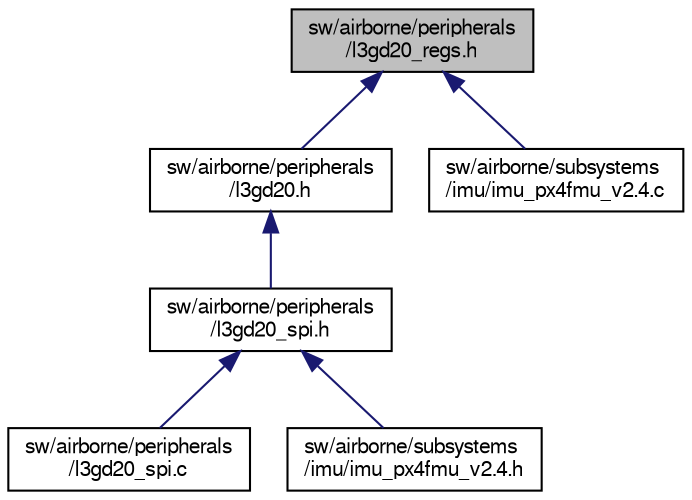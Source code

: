 digraph "sw/airborne/peripherals/l3gd20_regs.h"
{
  edge [fontname="FreeSans",fontsize="10",labelfontname="FreeSans",labelfontsize="10"];
  node [fontname="FreeSans",fontsize="10",shape=record];
  Node1 [label="sw/airborne/peripherals\l/l3gd20_regs.h",height=0.2,width=0.4,color="black", fillcolor="grey75", style="filled", fontcolor="black"];
  Node1 -> Node2 [dir="back",color="midnightblue",fontsize="10",style="solid",fontname="FreeSans"];
  Node2 [label="sw/airborne/peripherals\l/l3gd20.h",height=0.2,width=0.4,color="black", fillcolor="white", style="filled",URL="$l3gd20_8h.html",tooltip="ST L3GD20 3-axis gyroscope driver common interface (I2C and SPI). "];
  Node2 -> Node3 [dir="back",color="midnightblue",fontsize="10",style="solid",fontname="FreeSans"];
  Node3 [label="sw/airborne/peripherals\l/l3gd20_spi.h",height=0.2,width=0.4,color="black", fillcolor="white", style="filled",URL="$l3gd20__spi_8h.html",tooltip="Driver for L3GD20 3-axis gyroscope from ST using SPI. "];
  Node3 -> Node4 [dir="back",color="midnightblue",fontsize="10",style="solid",fontname="FreeSans"];
  Node4 [label="sw/airborne/peripherals\l/l3gd20_spi.c",height=0.2,width=0.4,color="black", fillcolor="white", style="filled",URL="$l3gd20__spi_8c.html",tooltip="Driver for L3GD20 3-axis gyroscope from ST using SPI. "];
  Node3 -> Node5 [dir="back",color="midnightblue",fontsize="10",style="solid",fontname="FreeSans"];
  Node5 [label="sw/airborne/subsystems\l/imu/imu_px4fmu_v2.4.h",height=0.2,width=0.4,color="black", fillcolor="white", style="filled",URL="$imu__px4fmu__v2_84_8h.html",tooltip="Driver for pixhawk IMU&#39;s. "];
  Node1 -> Node6 [dir="back",color="midnightblue",fontsize="10",style="solid",fontname="FreeSans"];
  Node6 [label="sw/airborne/subsystems\l/imu/imu_px4fmu_v2.4.c",height=0.2,width=0.4,color="black", fillcolor="white", style="filled",URL="$imu__px4fmu__v2_84_8c.html"];
}
